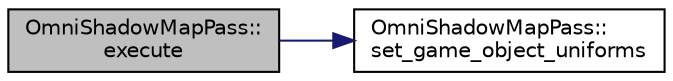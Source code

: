 digraph "OmniShadowMapPass::execute"
{
 // INTERACTIVE_SVG=YES
 // LATEX_PDF_SIZE
  bgcolor="transparent";
  edge [fontname="Helvetica",fontsize="10",labelfontname="Helvetica",labelfontsize="10"];
  node [fontname="Helvetica",fontsize="10",shape=record];
  rankdir="LR";
  Node1 [label="OmniShadowMapPass::\lexecute",height=0.2,width=0.4,color="black", fillcolor="grey75", style="filled", fontcolor="black",tooltip=" "];
  Node1 -> Node2 [color="midnightblue",fontsize="10",style="solid",fontname="Helvetica"];
  Node2 [label="OmniShadowMapPass::\lset_game_object_uniforms",height=0.2,width=0.4,color="black",URL="$d0/d1d/class_omni_shadow_map_pass.html#a5a6942df1c3288b6238d1b2a3ebccabf",tooltip=" "];
}

